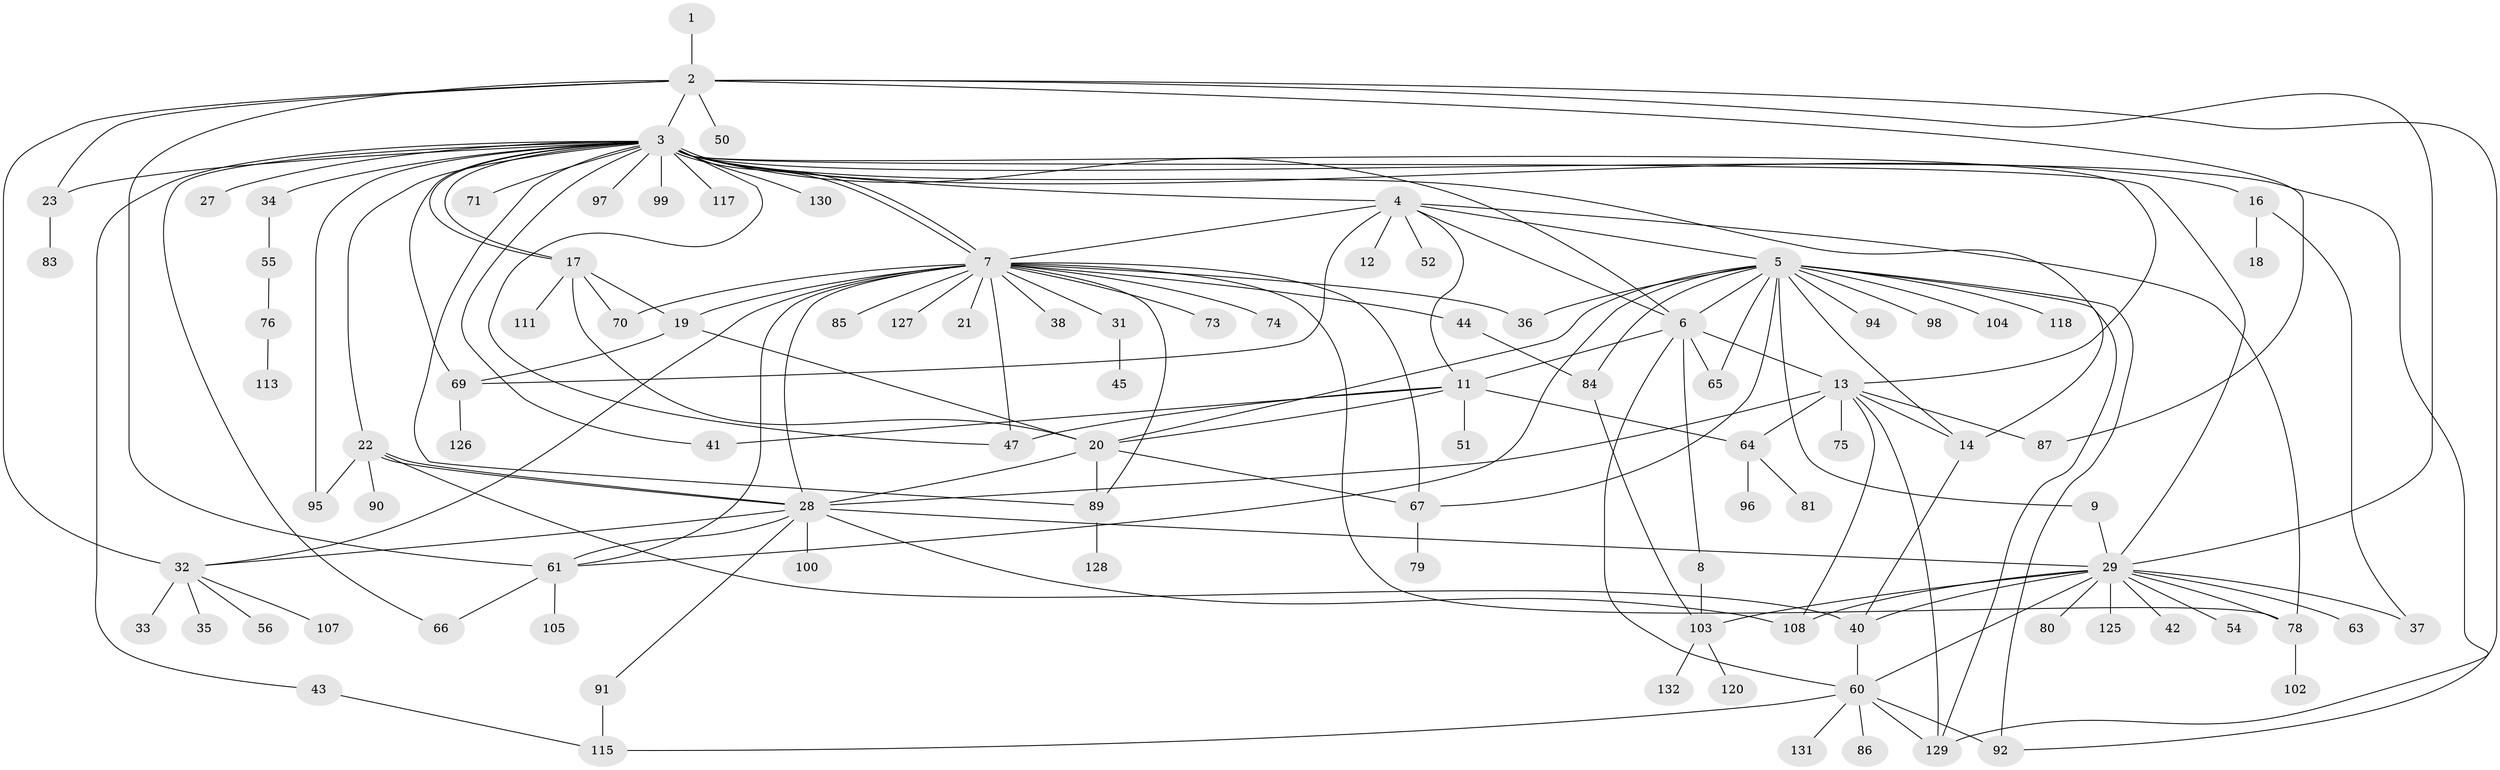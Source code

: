 // Generated by graph-tools (version 1.1) at 2025/23/03/03/25 07:23:53]
// undirected, 99 vertices, 159 edges
graph export_dot {
graph [start="1"]
  node [color=gray90,style=filled];
  1;
  2;
  3 [super="+15"];
  4 [super="+49"];
  5 [super="+25"];
  6 [super="+57"];
  7 [super="+26"];
  8 [super="+10"];
  9;
  11 [super="+101"];
  12;
  13 [super="+62"];
  14;
  16 [super="+82"];
  17 [super="+39"];
  18;
  19 [super="+24"];
  20 [super="+121"];
  21;
  22 [super="+112"];
  23 [super="+30"];
  27 [super="+77"];
  28 [super="+46"];
  29 [super="+48"];
  31;
  32 [super="+88"];
  33;
  34;
  35 [super="+59"];
  36;
  37;
  38;
  40 [super="+119"];
  41;
  42;
  43;
  44;
  45;
  47 [super="+53"];
  50;
  51;
  52;
  54 [super="+58"];
  55 [super="+109"];
  56;
  60 [super="+124"];
  61 [super="+72"];
  63;
  64 [super="+68"];
  65;
  66;
  67 [super="+93"];
  69 [super="+110"];
  70;
  71;
  73;
  74;
  75;
  76;
  78 [super="+114"];
  79;
  80;
  81;
  83;
  84 [super="+106"];
  85;
  86;
  87;
  89;
  90;
  91;
  92;
  94;
  95;
  96;
  97;
  98;
  99;
  100;
  102;
  103 [super="+116"];
  104;
  105;
  107 [super="+123"];
  108;
  111;
  113;
  115 [super="+122"];
  117;
  118;
  120;
  125;
  126;
  127;
  128;
  129;
  130;
  131;
  132;
  1 -- 2;
  2 -- 3;
  2 -- 23;
  2 -- 29;
  2 -- 50;
  2 -- 87;
  2 -- 92;
  2 -- 61;
  2 -- 32;
  3 -- 4;
  3 -- 6;
  3 -- 7 [weight=2];
  3 -- 7;
  3 -- 13;
  3 -- 14;
  3 -- 16 [weight=2];
  3 -- 17;
  3 -- 17;
  3 -- 22;
  3 -- 23;
  3 -- 27;
  3 -- 29;
  3 -- 34;
  3 -- 41;
  3 -- 43;
  3 -- 47;
  3 -- 66;
  3 -- 71;
  3 -- 89;
  3 -- 95;
  3 -- 97;
  3 -- 99;
  3 -- 117;
  3 -- 129;
  3 -- 130;
  3 -- 69;
  4 -- 5;
  4 -- 11;
  4 -- 12;
  4 -- 52;
  4 -- 69 [weight=2];
  4 -- 7;
  4 -- 78;
  4 -- 6;
  5 -- 6;
  5 -- 9;
  5 -- 14;
  5 -- 61;
  5 -- 65;
  5 -- 67;
  5 -- 84;
  5 -- 92;
  5 -- 94;
  5 -- 98;
  5 -- 104;
  5 -- 118;
  5 -- 129;
  5 -- 36;
  5 -- 20;
  6 -- 8;
  6 -- 11;
  6 -- 60;
  6 -- 65;
  6 -- 13;
  7 -- 19;
  7 -- 21;
  7 -- 36;
  7 -- 44;
  7 -- 73;
  7 -- 74;
  7 -- 78;
  7 -- 85;
  7 -- 127;
  7 -- 32;
  7 -- 38;
  7 -- 70;
  7 -- 89;
  7 -- 28;
  7 -- 61;
  7 -- 31;
  7 -- 67;
  7 -- 47;
  8 -- 103;
  9 -- 29;
  11 -- 20;
  11 -- 41;
  11 -- 47;
  11 -- 51;
  11 -- 64;
  13 -- 14;
  13 -- 129;
  13 -- 64;
  13 -- 87;
  13 -- 75;
  13 -- 108;
  13 -- 28;
  14 -- 40;
  16 -- 18;
  16 -- 37;
  17 -- 19 [weight=2];
  17 -- 20;
  17 -- 70;
  17 -- 111;
  19 -- 20;
  19 -- 69;
  20 -- 67;
  20 -- 89;
  20 -- 28;
  22 -- 28;
  22 -- 28;
  22 -- 90;
  22 -- 95;
  22 -- 40;
  23 -- 83;
  28 -- 32;
  28 -- 100;
  28 -- 108;
  28 -- 61;
  28 -- 91;
  28 -- 29;
  29 -- 37;
  29 -- 42;
  29 -- 54;
  29 -- 60;
  29 -- 63;
  29 -- 78;
  29 -- 80;
  29 -- 103;
  29 -- 108;
  29 -- 125;
  29 -- 40;
  31 -- 45;
  32 -- 33;
  32 -- 35;
  32 -- 56;
  32 -- 107;
  34 -- 55;
  40 -- 60 [weight=2];
  43 -- 115;
  44 -- 84;
  55 -- 76;
  60 -- 86;
  60 -- 92;
  60 -- 131;
  60 -- 129;
  60 -- 115;
  61 -- 66;
  61 -- 105;
  64 -- 81;
  64 -- 96;
  67 -- 79;
  69 -- 126;
  76 -- 113;
  78 -- 102;
  84 -- 103;
  89 -- 128;
  91 -- 115;
  103 -- 120;
  103 -- 132;
}

